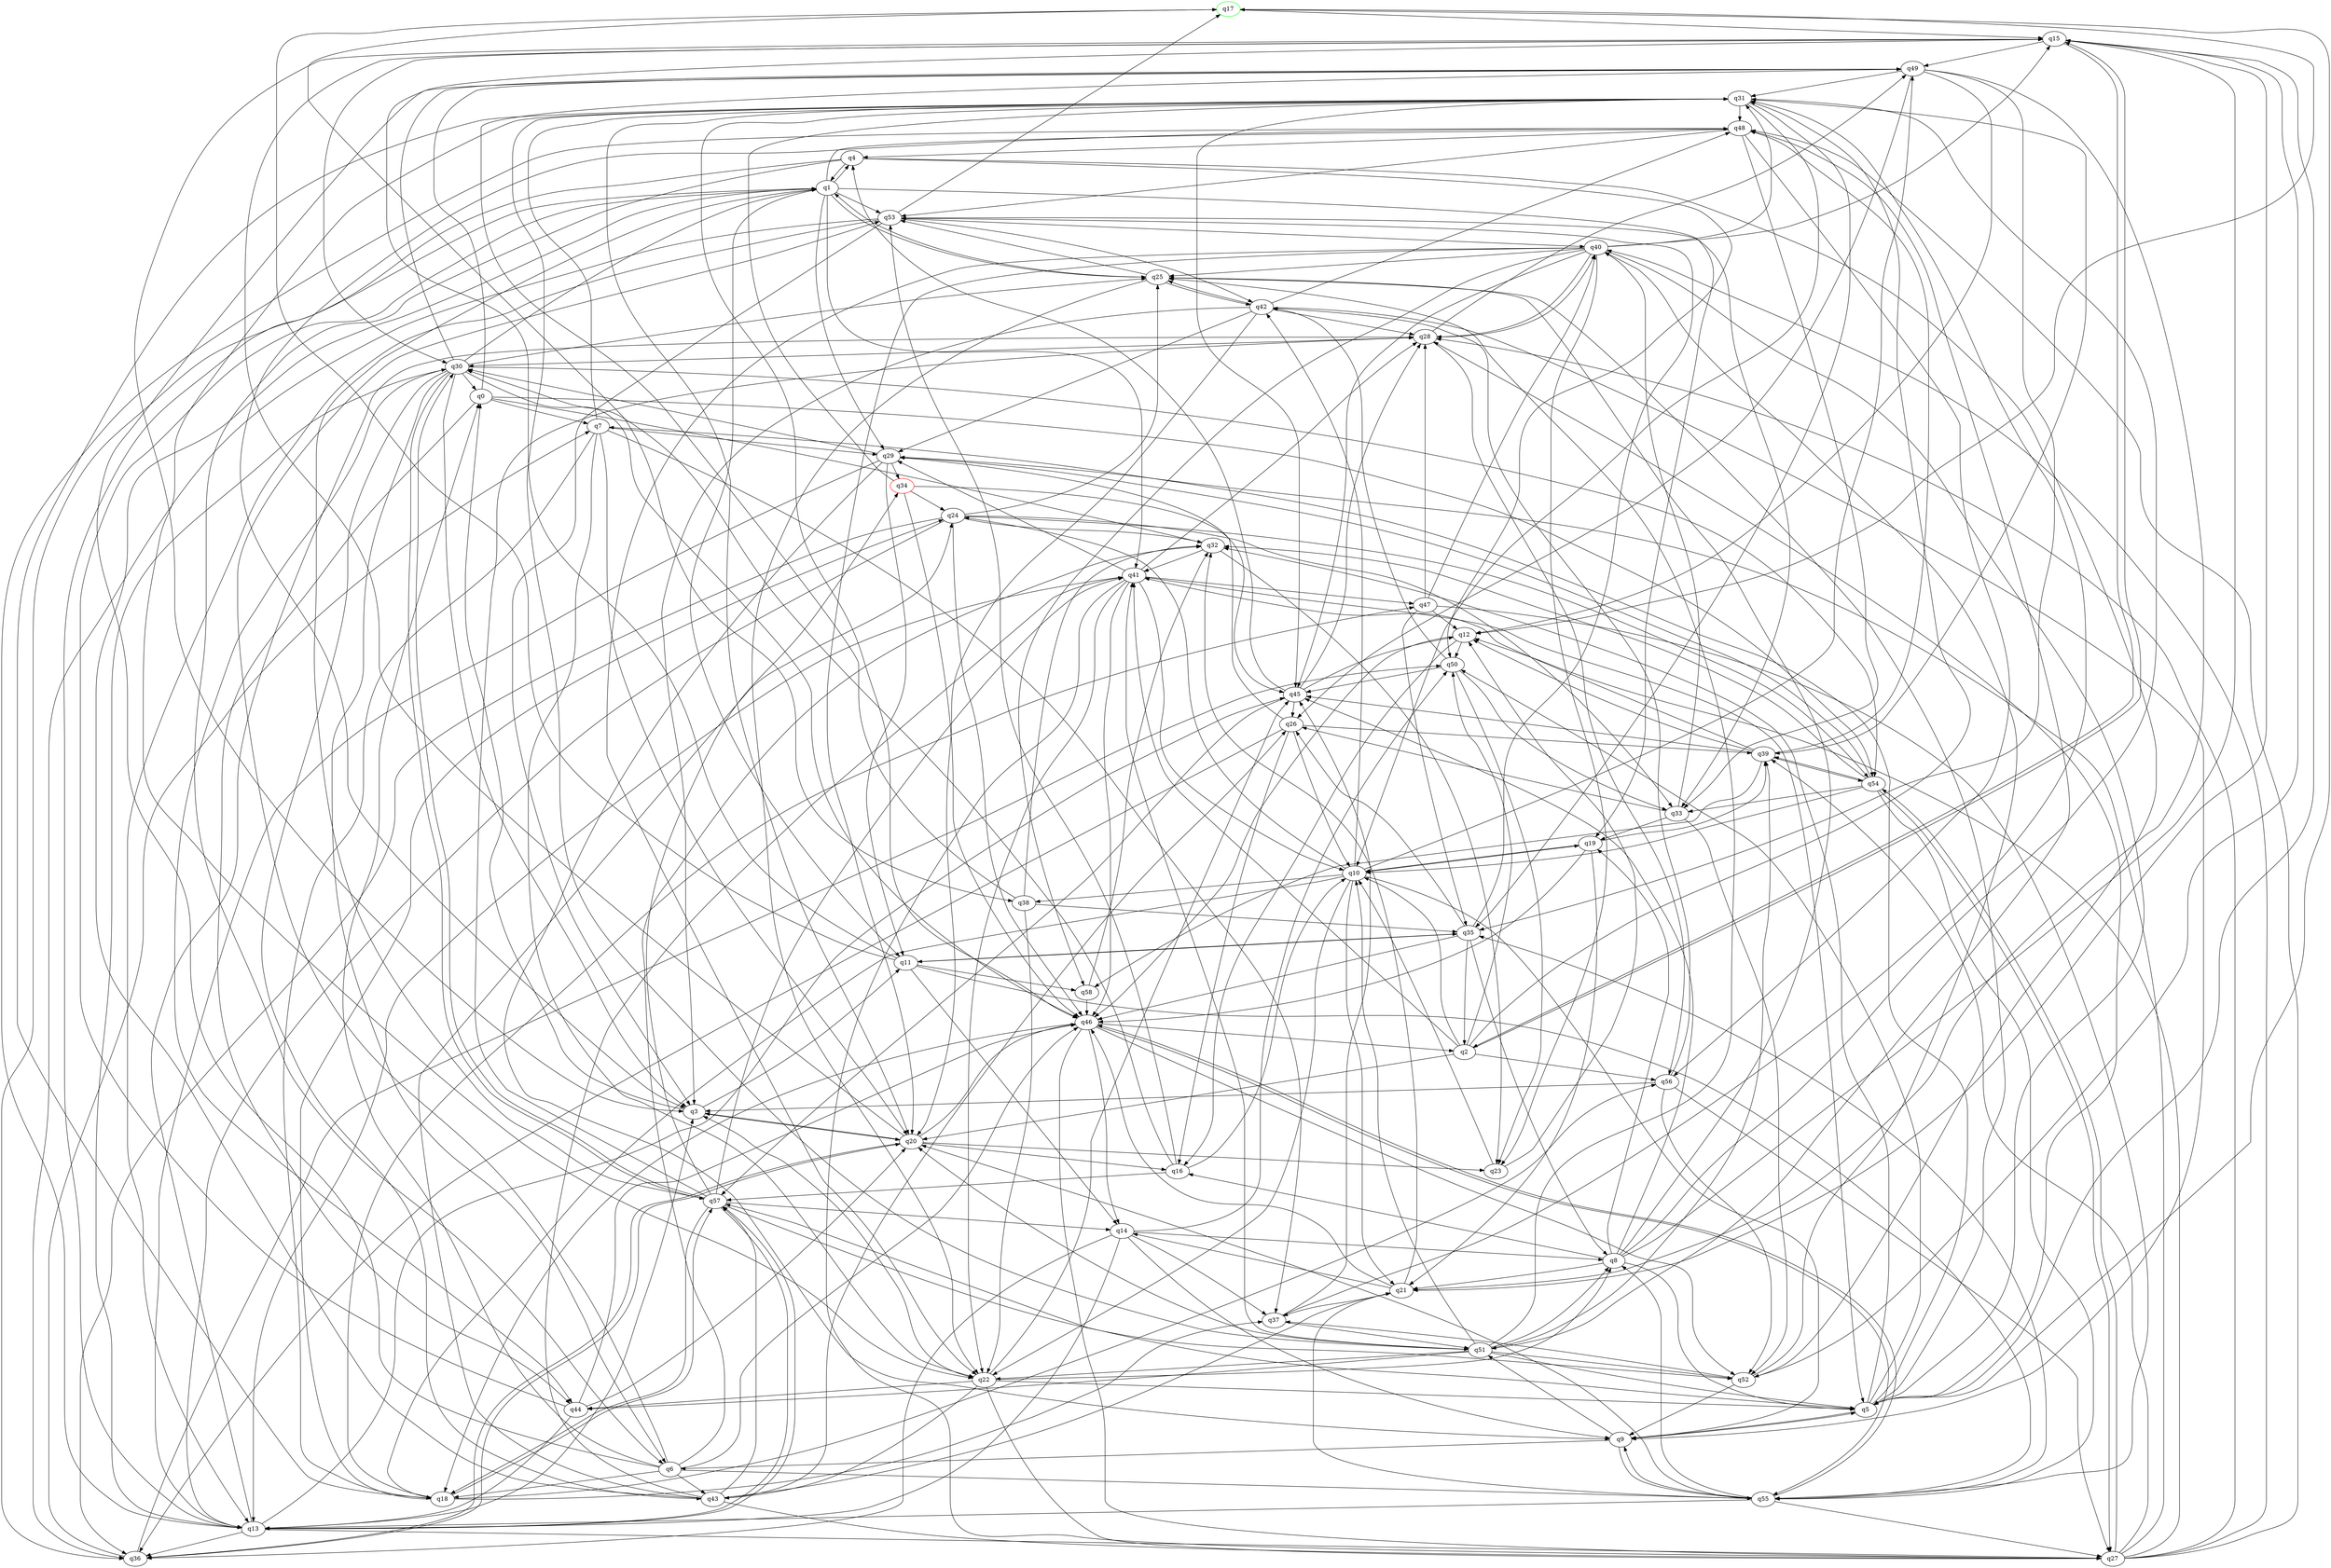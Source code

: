 digraph A{
q17 [initial=1,color=green];
q34 [final=1,color=red];
q0 -> q7;
q0 -> q32;
q0 -> q44;
q0 -> q49;
q0 -> q54;
q1 -> q4;
q1 -> q11;
q1 -> q19;
q1 -> q25;
q1 -> q29;
q1 -> q36;
q1 -> q41;
q1 -> q48;
q1 -> q53;
q2 -> q10;
q2 -> q15;
q2 -> q20;
q2 -> q31;
q2 -> q41;
q2 -> q50;
q2 -> q56;
q3 -> q0;
q3 -> q11;
q3 -> q20;
q4 -> q1;
q4 -> q6;
q4 -> q13;
q4 -> q50;
q4 -> q52;
q5 -> q7;
q5 -> q9;
q5 -> q15;
q5 -> q17;
q5 -> q28;
q5 -> q32;
q5 -> q50;
q5 -> q57;
q6 -> q0;
q6 -> q18;
q6 -> q32;
q6 -> q43;
q6 -> q46;
q6 -> q49;
q6 -> q53;
q6 -> q55;
q7 -> q18;
q7 -> q20;
q7 -> q22;
q7 -> q29;
q7 -> q31;
q7 -> q37;
q8 -> q5;
q8 -> q15;
q8 -> q16;
q8 -> q19;
q8 -> q21;
q8 -> q25;
q8 -> q31;
q8 -> q45;
q9 -> q5;
q9 -> q6;
q9 -> q51;
q9 -> q55;
q10 -> q9;
q10 -> q18;
q10 -> q19;
q10 -> q21;
q10 -> q22;
q10 -> q24;
q10 -> q38;
q10 -> q42;
q10 -> q49;
q11 -> q14;
q11 -> q15;
q11 -> q17;
q11 -> q35;
q11 -> q55;
q11 -> q58;
q12 -> q16;
q12 -> q46;
q12 -> q50;
q13 -> q3;
q13 -> q27;
q13 -> q28;
q13 -> q30;
q13 -> q36;
q13 -> q45;
q13 -> q48;
q13 -> q57;
q14 -> q8;
q14 -> q9;
q14 -> q13;
q14 -> q36;
q14 -> q37;
q14 -> q50;
q15 -> q2;
q15 -> q3;
q15 -> q21;
q15 -> q30;
q15 -> q49;
q16 -> q10;
q16 -> q30;
q16 -> q53;
q16 -> q57;
q17 -> q12;
q17 -> q15;
q17 -> q38;
q18 -> q24;
q18 -> q31;
q18 -> q37;
q18 -> q47;
q18 -> q56;
q18 -> q57;
q19 -> q10;
q19 -> q21;
q19 -> q39;
q19 -> q46;
q20 -> q3;
q20 -> q15;
q20 -> q16;
q20 -> q23;
q20 -> q36;
q20 -> q46;
q21 -> q14;
q21 -> q32;
q21 -> q37;
q21 -> q46;
q22 -> q3;
q22 -> q5;
q22 -> q8;
q22 -> q27;
q22 -> q43;
q22 -> q44;
q22 -> q45;
q23 -> q10;
q23 -> q12;
q24 -> q13;
q24 -> q25;
q24 -> q32;
q24 -> q33;
q24 -> q36;
q24 -> q46;
q24 -> q54;
q25 -> q1;
q25 -> q5;
q25 -> q22;
q25 -> q42;
q25 -> q53;
q26 -> q10;
q26 -> q16;
q26 -> q29;
q26 -> q36;
q26 -> q39;
q27 -> q12;
q27 -> q28;
q27 -> q29;
q27 -> q39;
q27 -> q40;
q27 -> q48;
q27 -> q54;
q28 -> q30;
q28 -> q40;
q28 -> q49;
q28 -> q56;
q29 -> q9;
q29 -> q11;
q29 -> q13;
q29 -> q30;
q29 -> q34;
q30 -> q0;
q30 -> q1;
q30 -> q3;
q30 -> q6;
q30 -> q25;
q30 -> q43;
q30 -> q44;
q30 -> q46;
q30 -> q49;
q30 -> q54;
q30 -> q57;
q31 -> q10;
q31 -> q20;
q31 -> q22;
q31 -> q35;
q31 -> q39;
q31 -> q45;
q31 -> q46;
q31 -> q48;
q31 -> q51;
q32 -> q23;
q32 -> q41;
q33 -> q19;
q33 -> q26;
q33 -> q40;
q33 -> q52;
q34 -> q24;
q34 -> q31;
q34 -> q45;
q34 -> q46;
q35 -> q2;
q35 -> q8;
q35 -> q11;
q35 -> q26;
q35 -> q46;
q35 -> q53;
q36 -> q7;
q36 -> q20;
q36 -> q50;
q37 -> q31;
q37 -> q45;
q37 -> q51;
q38 -> q22;
q38 -> q32;
q38 -> q35;
q38 -> q49;
q39 -> q12;
q39 -> q41;
q39 -> q45;
q39 -> q48;
q39 -> q54;
q39 -> q58;
q40 -> q5;
q40 -> q15;
q40 -> q20;
q40 -> q22;
q40 -> q23;
q40 -> q25;
q40 -> q28;
q40 -> q31;
q40 -> q45;
q40 -> q58;
q41 -> q5;
q41 -> q10;
q41 -> q13;
q41 -> q22;
q41 -> q27;
q41 -> q28;
q41 -> q29;
q41 -> q46;
q41 -> q47;
q42 -> q3;
q42 -> q9;
q42 -> q20;
q42 -> q25;
q42 -> q28;
q42 -> q29;
q42 -> q48;
q43 -> q1;
q43 -> q21;
q43 -> q24;
q43 -> q26;
q43 -> q27;
q43 -> q41;
q43 -> q57;
q44 -> q1;
q44 -> q13;
q44 -> q20;
q44 -> q46;
q45 -> q4;
q45 -> q12;
q45 -> q26;
q45 -> q28;
q45 -> q57;
q46 -> q2;
q46 -> q14;
q46 -> q18;
q46 -> q27;
q46 -> q52;
q46 -> q55;
q47 -> q12;
q47 -> q28;
q47 -> q35;
q47 -> q40;
q47 -> q55;
q48 -> q3;
q48 -> q4;
q48 -> q33;
q48 -> q51;
q48 -> q53;
q48 -> q56;
q49 -> q12;
q49 -> q21;
q49 -> q26;
q49 -> q31;
q49 -> q35;
q50 -> q23;
q50 -> q33;
q50 -> q42;
q50 -> q45;
q51 -> q5;
q51 -> q8;
q51 -> q10;
q51 -> q20;
q51 -> q22;
q51 -> q25;
q51 -> q39;
q51 -> q41;
q51 -> q44;
q51 -> q52;
q52 -> q9;
q52 -> q15;
q52 -> q37;
q52 -> q40;
q53 -> q3;
q53 -> q13;
q53 -> q17;
q53 -> q33;
q53 -> q36;
q53 -> q40;
q53 -> q42;
q54 -> q10;
q54 -> q27;
q54 -> q29;
q54 -> q32;
q54 -> q33;
q54 -> q39;
q54 -> q55;
q55 -> q8;
q55 -> q9;
q55 -> q13;
q55 -> q20;
q55 -> q21;
q55 -> q27;
q55 -> q35;
q55 -> q46;
q56 -> q3;
q56 -> q27;
q56 -> q42;
q56 -> q52;
q57 -> q1;
q57 -> q13;
q57 -> q14;
q57 -> q18;
q57 -> q28;
q57 -> q30;
q57 -> q34;
q57 -> q41;
q57 -> q52;
q58 -> q32;
q58 -> q46;
}